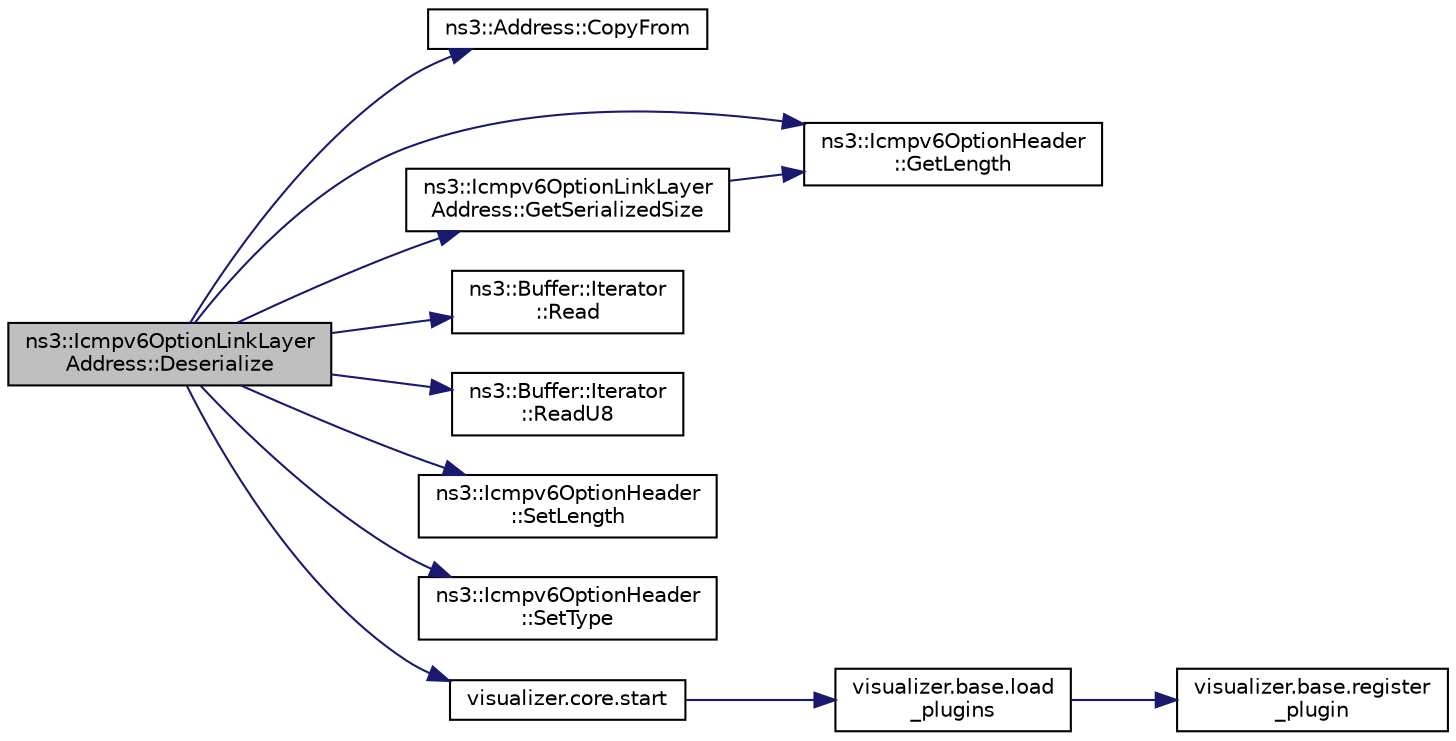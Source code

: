 digraph "ns3::Icmpv6OptionLinkLayerAddress::Deserialize"
{
 // LATEX_PDF_SIZE
  edge [fontname="Helvetica",fontsize="10",labelfontname="Helvetica",labelfontsize="10"];
  node [fontname="Helvetica",fontsize="10",shape=record];
  rankdir="LR";
  Node1 [label="ns3::Icmpv6OptionLinkLayer\lAddress::Deserialize",height=0.2,width=0.4,color="black", fillcolor="grey75", style="filled", fontcolor="black",tooltip="Deserialize the packet."];
  Node1 -> Node2 [color="midnightblue",fontsize="10",style="solid",fontname="Helvetica"];
  Node2 [label="ns3::Address::CopyFrom",height=0.2,width=0.4,color="black", fillcolor="white", style="filled",URL="$classns3_1_1_address.html#a14670b07f7ac98f6db43a71dd5c08c4e",tooltip=" "];
  Node1 -> Node3 [color="midnightblue",fontsize="10",style="solid",fontname="Helvetica"];
  Node3 [label="ns3::Icmpv6OptionHeader\l::GetLength",height=0.2,width=0.4,color="black", fillcolor="white", style="filled",URL="$classns3_1_1_icmpv6_option_header.html#afab3ccca2c9a11d37e5608bf0f33c841",tooltip="Get the length of the option in 8 bytes unit."];
  Node1 -> Node4 [color="midnightblue",fontsize="10",style="solid",fontname="Helvetica"];
  Node4 [label="ns3::Icmpv6OptionLinkLayer\lAddress::GetSerializedSize",height=0.2,width=0.4,color="black", fillcolor="white", style="filled",URL="$classns3_1_1_icmpv6_option_link_layer_address.html#a3262b2dec9755149bf3b19d8e556f5a7",tooltip="Get the serialized size."];
  Node4 -> Node3 [color="midnightblue",fontsize="10",style="solid",fontname="Helvetica"];
  Node1 -> Node5 [color="midnightblue",fontsize="10",style="solid",fontname="Helvetica"];
  Node5 [label="ns3::Buffer::Iterator\l::Read",height=0.2,width=0.4,color="black", fillcolor="white", style="filled",URL="$classns3_1_1_buffer_1_1_iterator.html#a84e2f58f26fa3a3fec00c11e911b530a",tooltip=" "];
  Node1 -> Node6 [color="midnightblue",fontsize="10",style="solid",fontname="Helvetica"];
  Node6 [label="ns3::Buffer::Iterator\l::ReadU8",height=0.2,width=0.4,color="black", fillcolor="white", style="filled",URL="$classns3_1_1_buffer_1_1_iterator.html#a7d7d5299e27ecf41aef37e315984ad5a",tooltip=" "];
  Node1 -> Node7 [color="midnightblue",fontsize="10",style="solid",fontname="Helvetica"];
  Node7 [label="ns3::Icmpv6OptionHeader\l::SetLength",height=0.2,width=0.4,color="black", fillcolor="white", style="filled",URL="$classns3_1_1_icmpv6_option_header.html#ae4a34624523bdfe2355e2ecefa022515",tooltip="Set the length of the option."];
  Node1 -> Node8 [color="midnightblue",fontsize="10",style="solid",fontname="Helvetica"];
  Node8 [label="ns3::Icmpv6OptionHeader\l::SetType",height=0.2,width=0.4,color="black", fillcolor="white", style="filled",URL="$classns3_1_1_icmpv6_option_header.html#a05189e19a5b625aeafd808962821a27c",tooltip="Set the type of the option."];
  Node1 -> Node9 [color="midnightblue",fontsize="10",style="solid",fontname="Helvetica"];
  Node9 [label="visualizer.core.start",height=0.2,width=0.4,color="black", fillcolor="white", style="filled",URL="$namespacevisualizer_1_1core.html#a2a35e5d8a34af358b508dac8635754e0",tooltip=" "];
  Node9 -> Node10 [color="midnightblue",fontsize="10",style="solid",fontname="Helvetica"];
  Node10 [label="visualizer.base.load\l_plugins",height=0.2,width=0.4,color="black", fillcolor="white", style="filled",URL="$namespacevisualizer_1_1base.html#ad171497a5ff1afe0a73bedaebf35448f",tooltip=" "];
  Node10 -> Node11 [color="midnightblue",fontsize="10",style="solid",fontname="Helvetica"];
  Node11 [label="visualizer.base.register\l_plugin",height=0.2,width=0.4,color="black", fillcolor="white", style="filled",URL="$namespacevisualizer_1_1base.html#a6b0ffcff1e17ec4027496f50177e5b9e",tooltip=" "];
}
